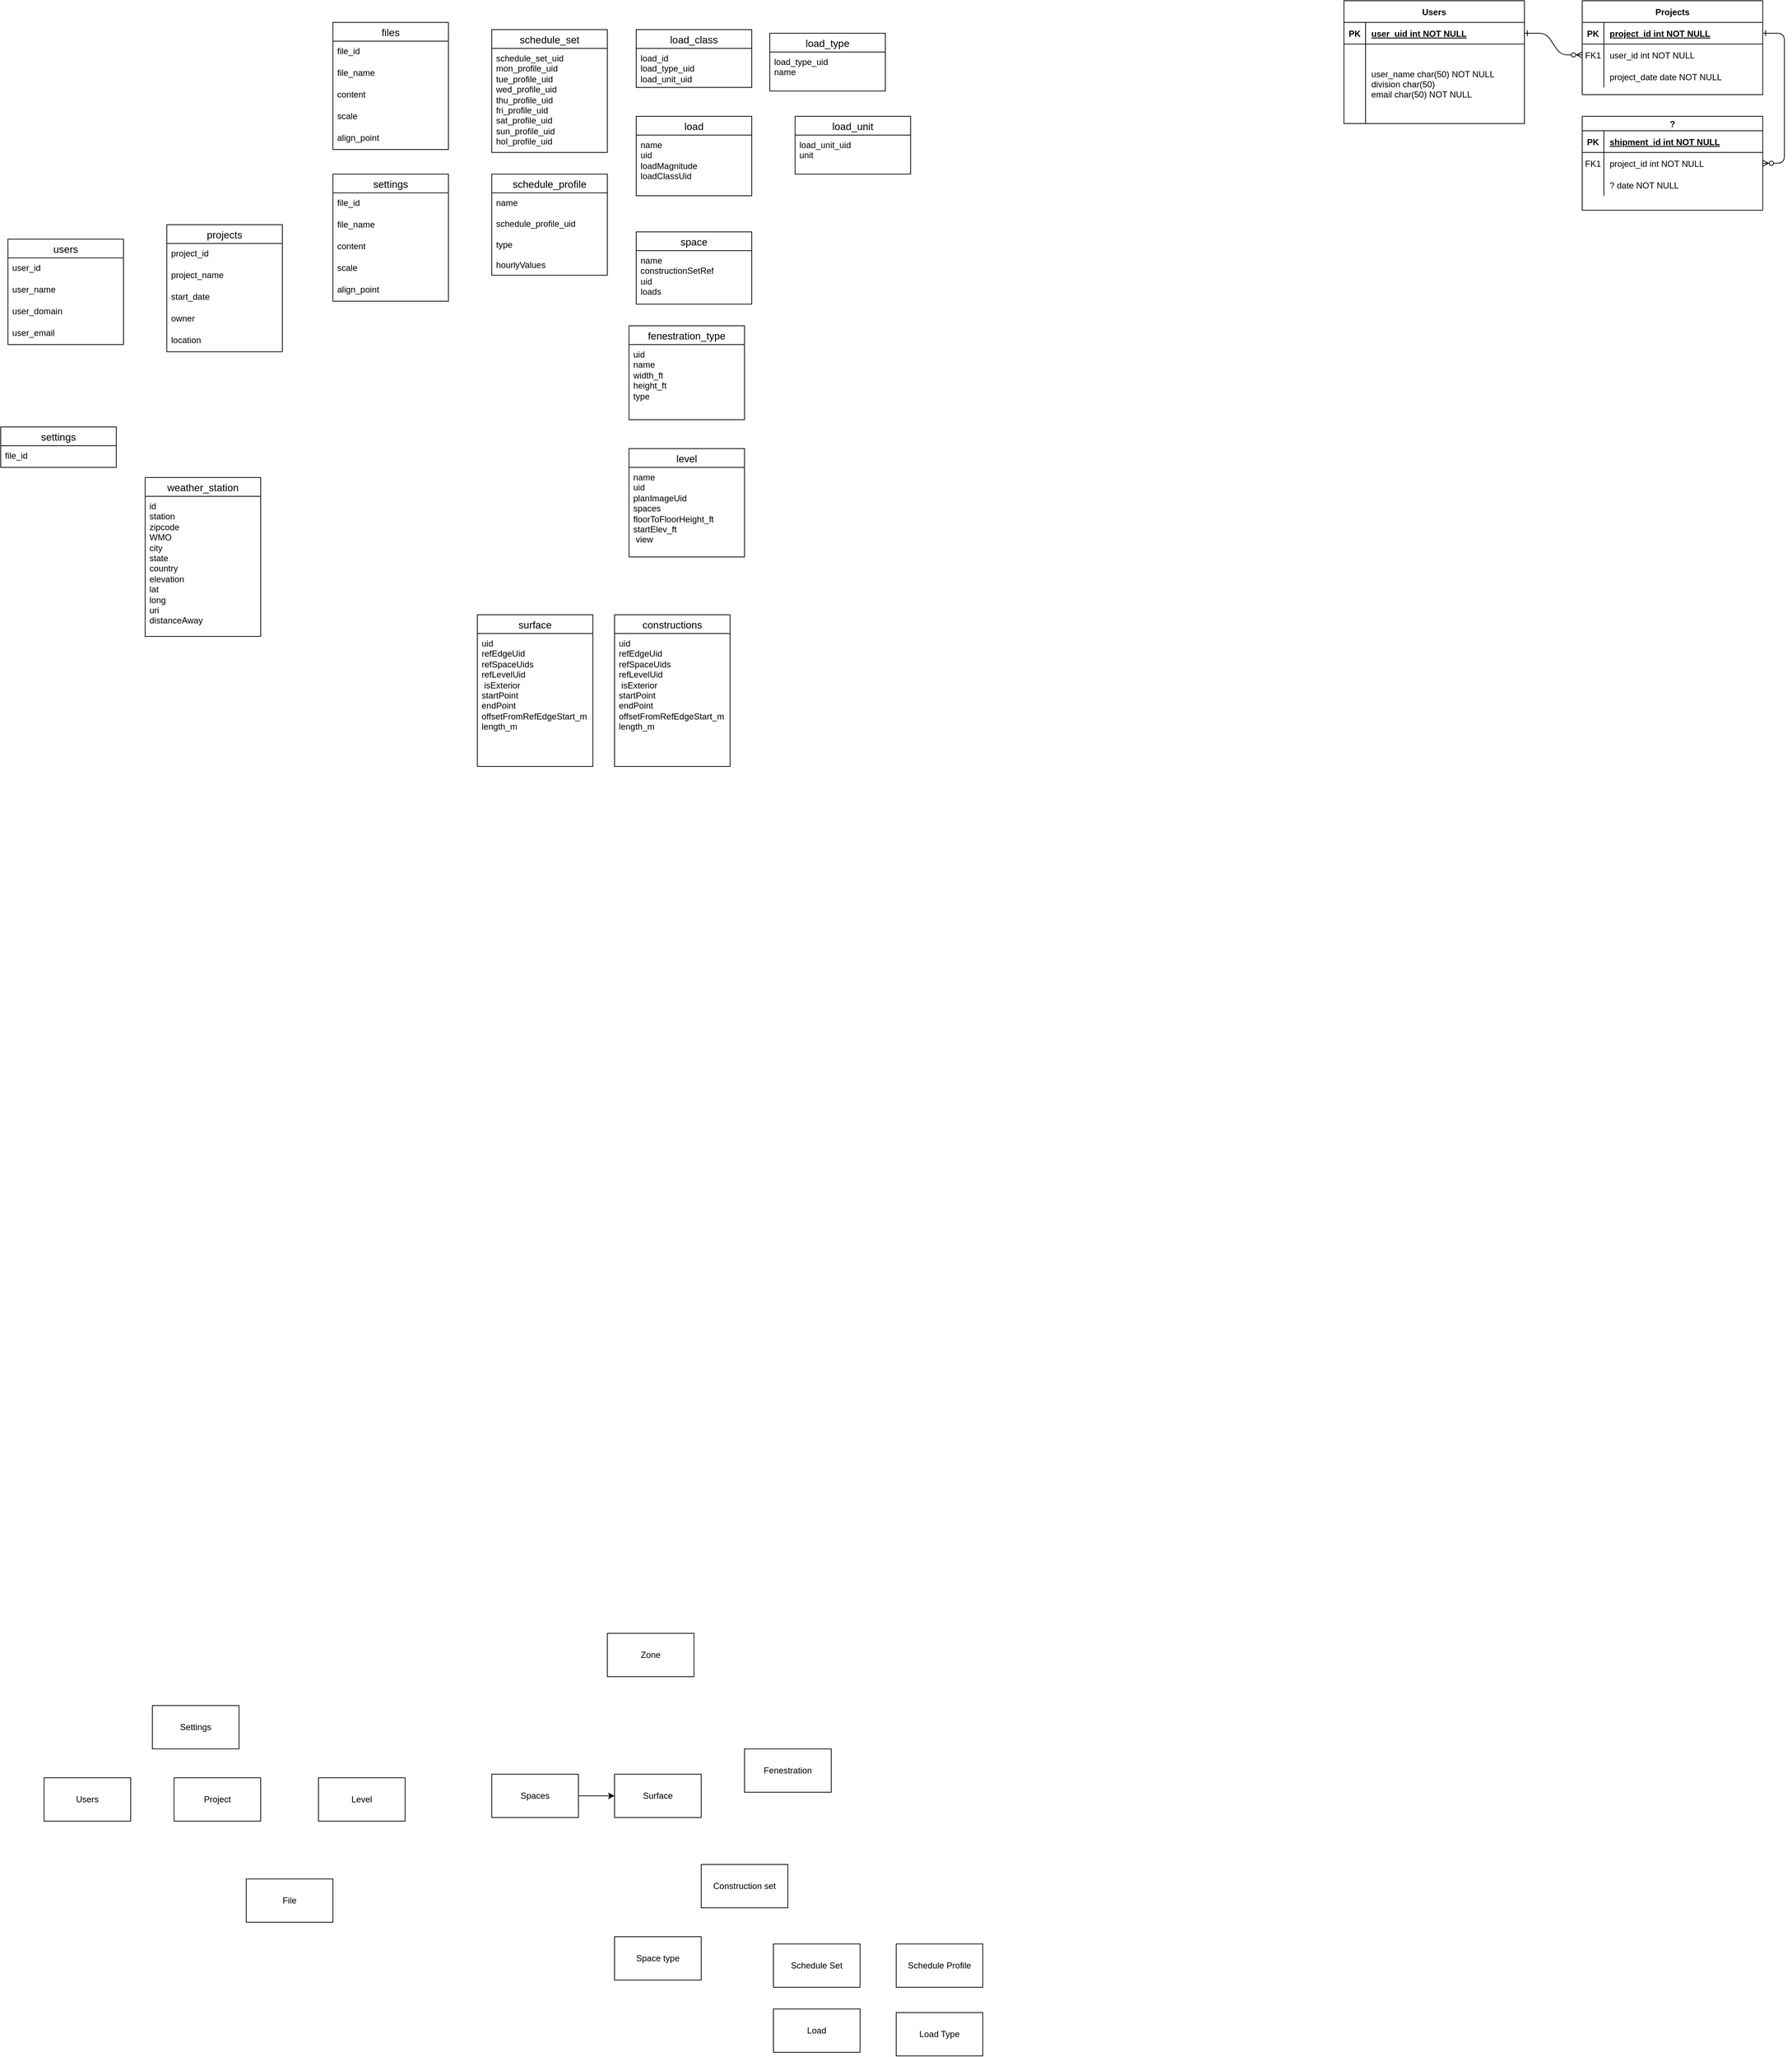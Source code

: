 <mxfile version="21.6.2" type="github">
  <diagram id="R2lEEEUBdFMjLlhIrx00" name="Page-1">
    <mxGraphModel dx="2302" dy="804" grid="1" gridSize="10" guides="1" tooltips="1" connect="1" arrows="1" fold="1" page="1" pageScale="1" pageWidth="850" pageHeight="1100" math="0" shadow="0" extFonts="Permanent Marker^https://fonts.googleapis.com/css?family=Permanent+Marker">
      <root>
        <mxCell id="0" />
        <mxCell id="1" parent="0" />
        <mxCell id="C-vyLk0tnHw3VtMMgP7b-1" value="" style="edgeStyle=entityRelationEdgeStyle;endArrow=ERzeroToMany;startArrow=ERone;endFill=1;startFill=0;" parent="1" source="C-vyLk0tnHw3VtMMgP7b-24" target="C-vyLk0tnHw3VtMMgP7b-6" edge="1">
          <mxGeometry width="100" height="100" relative="1" as="geometry">
            <mxPoint x="1280" y="720" as="sourcePoint" />
            <mxPoint x="1380" y="620" as="targetPoint" />
          </mxGeometry>
        </mxCell>
        <mxCell id="C-vyLk0tnHw3VtMMgP7b-12" value="" style="edgeStyle=entityRelationEdgeStyle;endArrow=ERzeroToMany;startArrow=ERone;endFill=1;startFill=0;" parent="1" source="C-vyLk0tnHw3VtMMgP7b-3" target="C-vyLk0tnHw3VtMMgP7b-17" edge="1">
          <mxGeometry width="100" height="100" relative="1" as="geometry">
            <mxPoint x="1340" y="180" as="sourcePoint" />
            <mxPoint x="1400" y="205" as="targetPoint" />
          </mxGeometry>
        </mxCell>
        <mxCell id="C-vyLk0tnHw3VtMMgP7b-2" value="Projects" style="shape=table;startSize=30;container=1;collapsible=1;childLayout=tableLayout;fixedRows=1;rowLines=0;fontStyle=1;align=center;resizeLast=1;" parent="1" vertex="1">
          <mxGeometry x="1390" y="120" width="250" height="130" as="geometry" />
        </mxCell>
        <mxCell id="C-vyLk0tnHw3VtMMgP7b-3" value="" style="shape=partialRectangle;collapsible=0;dropTarget=0;pointerEvents=0;fillColor=none;points=[[0,0.5],[1,0.5]];portConstraint=eastwest;top=0;left=0;right=0;bottom=1;" parent="C-vyLk0tnHw3VtMMgP7b-2" vertex="1">
          <mxGeometry y="30" width="250" height="30" as="geometry" />
        </mxCell>
        <mxCell id="C-vyLk0tnHw3VtMMgP7b-4" value="PK" style="shape=partialRectangle;overflow=hidden;connectable=0;fillColor=none;top=0;left=0;bottom=0;right=0;fontStyle=1;" parent="C-vyLk0tnHw3VtMMgP7b-3" vertex="1">
          <mxGeometry width="30" height="30" as="geometry">
            <mxRectangle width="30" height="30" as="alternateBounds" />
          </mxGeometry>
        </mxCell>
        <mxCell id="C-vyLk0tnHw3VtMMgP7b-5" value="project_id int NOT NULL " style="shape=partialRectangle;overflow=hidden;connectable=0;fillColor=none;top=0;left=0;bottom=0;right=0;align=left;spacingLeft=6;fontStyle=5;" parent="C-vyLk0tnHw3VtMMgP7b-3" vertex="1">
          <mxGeometry x="30" width="220" height="30" as="geometry">
            <mxRectangle width="220" height="30" as="alternateBounds" />
          </mxGeometry>
        </mxCell>
        <mxCell id="C-vyLk0tnHw3VtMMgP7b-6" value="" style="shape=partialRectangle;collapsible=0;dropTarget=0;pointerEvents=0;fillColor=none;points=[[0,0.5],[1,0.5]];portConstraint=eastwest;top=0;left=0;right=0;bottom=0;" parent="C-vyLk0tnHw3VtMMgP7b-2" vertex="1">
          <mxGeometry y="60" width="250" height="30" as="geometry" />
        </mxCell>
        <mxCell id="C-vyLk0tnHw3VtMMgP7b-7" value="FK1" style="shape=partialRectangle;overflow=hidden;connectable=0;fillColor=none;top=0;left=0;bottom=0;right=0;" parent="C-vyLk0tnHw3VtMMgP7b-6" vertex="1">
          <mxGeometry width="30" height="30" as="geometry">
            <mxRectangle width="30" height="30" as="alternateBounds" />
          </mxGeometry>
        </mxCell>
        <mxCell id="C-vyLk0tnHw3VtMMgP7b-8" value="user_id int NOT NULL" style="shape=partialRectangle;overflow=hidden;connectable=0;fillColor=none;top=0;left=0;bottom=0;right=0;align=left;spacingLeft=6;" parent="C-vyLk0tnHw3VtMMgP7b-6" vertex="1">
          <mxGeometry x="30" width="220" height="30" as="geometry">
            <mxRectangle width="220" height="30" as="alternateBounds" />
          </mxGeometry>
        </mxCell>
        <mxCell id="C-vyLk0tnHw3VtMMgP7b-9" value="" style="shape=partialRectangle;collapsible=0;dropTarget=0;pointerEvents=0;fillColor=none;points=[[0,0.5],[1,0.5]];portConstraint=eastwest;top=0;left=0;right=0;bottom=0;" parent="C-vyLk0tnHw3VtMMgP7b-2" vertex="1">
          <mxGeometry y="90" width="250" height="30" as="geometry" />
        </mxCell>
        <mxCell id="C-vyLk0tnHw3VtMMgP7b-10" value="" style="shape=partialRectangle;overflow=hidden;connectable=0;fillColor=none;top=0;left=0;bottom=0;right=0;" parent="C-vyLk0tnHw3VtMMgP7b-9" vertex="1">
          <mxGeometry width="30" height="30" as="geometry">
            <mxRectangle width="30" height="30" as="alternateBounds" />
          </mxGeometry>
        </mxCell>
        <mxCell id="C-vyLk0tnHw3VtMMgP7b-11" value="project_date date NOT NULL" style="shape=partialRectangle;overflow=hidden;connectable=0;fillColor=none;top=0;left=0;bottom=0;right=0;align=left;spacingLeft=6;" parent="C-vyLk0tnHw3VtMMgP7b-9" vertex="1">
          <mxGeometry x="30" width="220" height="30" as="geometry">
            <mxRectangle width="220" height="30" as="alternateBounds" />
          </mxGeometry>
        </mxCell>
        <mxCell id="C-vyLk0tnHw3VtMMgP7b-13" value="?" style="shape=table;startSize=20;container=1;collapsible=1;childLayout=tableLayout;fixedRows=1;rowLines=0;fontStyle=1;align=center;resizeLast=1;" parent="1" vertex="1">
          <mxGeometry x="1390" y="280" width="250" height="130" as="geometry" />
        </mxCell>
        <mxCell id="C-vyLk0tnHw3VtMMgP7b-14" value="" style="shape=partialRectangle;collapsible=0;dropTarget=0;pointerEvents=0;fillColor=none;points=[[0,0.5],[1,0.5]];portConstraint=eastwest;top=0;left=0;right=0;bottom=1;" parent="C-vyLk0tnHw3VtMMgP7b-13" vertex="1">
          <mxGeometry y="20" width="250" height="30" as="geometry" />
        </mxCell>
        <mxCell id="C-vyLk0tnHw3VtMMgP7b-15" value="PK" style="shape=partialRectangle;overflow=hidden;connectable=0;fillColor=none;top=0;left=0;bottom=0;right=0;fontStyle=1;" parent="C-vyLk0tnHw3VtMMgP7b-14" vertex="1">
          <mxGeometry width="30" height="30" as="geometry">
            <mxRectangle width="30" height="30" as="alternateBounds" />
          </mxGeometry>
        </mxCell>
        <mxCell id="C-vyLk0tnHw3VtMMgP7b-16" value="shipment_id int NOT NULL " style="shape=partialRectangle;overflow=hidden;connectable=0;fillColor=none;top=0;left=0;bottom=0;right=0;align=left;spacingLeft=6;fontStyle=5;" parent="C-vyLk0tnHw3VtMMgP7b-14" vertex="1">
          <mxGeometry x="30" width="220" height="30" as="geometry">
            <mxRectangle width="220" height="30" as="alternateBounds" />
          </mxGeometry>
        </mxCell>
        <mxCell id="C-vyLk0tnHw3VtMMgP7b-17" value="" style="shape=partialRectangle;collapsible=0;dropTarget=0;pointerEvents=0;fillColor=none;points=[[0,0.5],[1,0.5]];portConstraint=eastwest;top=0;left=0;right=0;bottom=0;" parent="C-vyLk0tnHw3VtMMgP7b-13" vertex="1">
          <mxGeometry y="50" width="250" height="30" as="geometry" />
        </mxCell>
        <mxCell id="C-vyLk0tnHw3VtMMgP7b-18" value="FK1" style="shape=partialRectangle;overflow=hidden;connectable=0;fillColor=none;top=0;left=0;bottom=0;right=0;" parent="C-vyLk0tnHw3VtMMgP7b-17" vertex="1">
          <mxGeometry width="30" height="30" as="geometry">
            <mxRectangle width="30" height="30" as="alternateBounds" />
          </mxGeometry>
        </mxCell>
        <mxCell id="C-vyLk0tnHw3VtMMgP7b-19" value="project_id int NOT NULL" style="shape=partialRectangle;overflow=hidden;connectable=0;fillColor=none;top=0;left=0;bottom=0;right=0;align=left;spacingLeft=6;" parent="C-vyLk0tnHw3VtMMgP7b-17" vertex="1">
          <mxGeometry x="30" width="220" height="30" as="geometry">
            <mxRectangle width="220" height="30" as="alternateBounds" />
          </mxGeometry>
        </mxCell>
        <mxCell id="C-vyLk0tnHw3VtMMgP7b-20" value="" style="shape=partialRectangle;collapsible=0;dropTarget=0;pointerEvents=0;fillColor=none;points=[[0,0.5],[1,0.5]];portConstraint=eastwest;top=0;left=0;right=0;bottom=0;" parent="C-vyLk0tnHw3VtMMgP7b-13" vertex="1">
          <mxGeometry y="80" width="250" height="30" as="geometry" />
        </mxCell>
        <mxCell id="C-vyLk0tnHw3VtMMgP7b-21" value="" style="shape=partialRectangle;overflow=hidden;connectable=0;fillColor=none;top=0;left=0;bottom=0;right=0;" parent="C-vyLk0tnHw3VtMMgP7b-20" vertex="1">
          <mxGeometry width="30" height="30" as="geometry">
            <mxRectangle width="30" height="30" as="alternateBounds" />
          </mxGeometry>
        </mxCell>
        <mxCell id="C-vyLk0tnHw3VtMMgP7b-22" value="? date NOT NULL" style="shape=partialRectangle;overflow=hidden;connectable=0;fillColor=none;top=0;left=0;bottom=0;right=0;align=left;spacingLeft=6;" parent="C-vyLk0tnHw3VtMMgP7b-20" vertex="1">
          <mxGeometry x="30" width="220" height="30" as="geometry">
            <mxRectangle width="220" height="30" as="alternateBounds" />
          </mxGeometry>
        </mxCell>
        <mxCell id="C-vyLk0tnHw3VtMMgP7b-23" value="Users" style="shape=table;startSize=30;container=1;collapsible=1;childLayout=tableLayout;fixedRows=1;rowLines=0;fontStyle=1;align=center;resizeLast=1;" parent="1" vertex="1">
          <mxGeometry x="1060" y="120" width="250" height="170" as="geometry" />
        </mxCell>
        <mxCell id="C-vyLk0tnHw3VtMMgP7b-24" value="" style="shape=partialRectangle;collapsible=0;dropTarget=0;pointerEvents=0;fillColor=none;points=[[0,0.5],[1,0.5]];portConstraint=eastwest;top=0;left=0;right=0;bottom=1;" parent="C-vyLk0tnHw3VtMMgP7b-23" vertex="1">
          <mxGeometry y="30" width="250" height="30" as="geometry" />
        </mxCell>
        <mxCell id="C-vyLk0tnHw3VtMMgP7b-25" value="PK" style="shape=partialRectangle;overflow=hidden;connectable=0;fillColor=none;top=0;left=0;bottom=0;right=0;fontStyle=1;" parent="C-vyLk0tnHw3VtMMgP7b-24" vertex="1">
          <mxGeometry width="30" height="30" as="geometry">
            <mxRectangle width="30" height="30" as="alternateBounds" />
          </mxGeometry>
        </mxCell>
        <mxCell id="C-vyLk0tnHw3VtMMgP7b-26" value="user_uid int NOT NULL " style="shape=partialRectangle;overflow=hidden;connectable=0;fillColor=none;top=0;left=0;bottom=0;right=0;align=left;spacingLeft=6;fontStyle=5;" parent="C-vyLk0tnHw3VtMMgP7b-24" vertex="1">
          <mxGeometry x="30" width="220" height="30" as="geometry">
            <mxRectangle width="220" height="30" as="alternateBounds" />
          </mxGeometry>
        </mxCell>
        <mxCell id="C-vyLk0tnHw3VtMMgP7b-27" value="" style="shape=partialRectangle;collapsible=0;dropTarget=0;pointerEvents=0;fillColor=none;points=[[0,0.5],[1,0.5]];portConstraint=eastwest;top=0;left=0;right=0;bottom=0;" parent="C-vyLk0tnHw3VtMMgP7b-23" vertex="1">
          <mxGeometry y="60" width="250" height="110" as="geometry" />
        </mxCell>
        <mxCell id="C-vyLk0tnHw3VtMMgP7b-28" value="" style="shape=partialRectangle;overflow=hidden;connectable=0;fillColor=none;top=0;left=0;bottom=0;right=0;" parent="C-vyLk0tnHw3VtMMgP7b-27" vertex="1">
          <mxGeometry width="30" height="110" as="geometry">
            <mxRectangle width="30" height="110" as="alternateBounds" />
          </mxGeometry>
        </mxCell>
        <mxCell id="C-vyLk0tnHw3VtMMgP7b-29" value="user_name char(50) NOT NULL&#xa;division char(50)&#xa;email char(50) NOT NULL" style="shape=partialRectangle;overflow=hidden;connectable=0;fillColor=none;top=0;left=0;bottom=0;right=0;align=left;spacingLeft=6;" parent="C-vyLk0tnHw3VtMMgP7b-27" vertex="1">
          <mxGeometry x="30" width="220" height="110" as="geometry">
            <mxRectangle width="220" height="110" as="alternateBounds" />
          </mxGeometry>
        </mxCell>
        <mxCell id="-F1Ka28uUz91m6z4E-cP-1" value="users" style="swimlane;fontStyle=0;childLayout=stackLayout;horizontal=1;startSize=26;horizontalStack=0;resizeParent=1;resizeParentMax=0;resizeLast=0;collapsible=1;marginBottom=0;align=center;fontSize=14;" parent="1" vertex="1">
          <mxGeometry x="-790" y="450" width="160" height="146" as="geometry" />
        </mxCell>
        <mxCell id="-F1Ka28uUz91m6z4E-cP-2" value="user_id" style="text;strokeColor=none;fillColor=none;spacingLeft=4;spacingRight=4;overflow=hidden;rotatable=0;points=[[0,0.5],[1,0.5]];portConstraint=eastwest;fontSize=12;whiteSpace=wrap;html=1;" parent="-F1Ka28uUz91m6z4E-cP-1" vertex="1">
          <mxGeometry y="26" width="160" height="30" as="geometry" />
        </mxCell>
        <mxCell id="-F1Ka28uUz91m6z4E-cP-3" value="user_name" style="text;strokeColor=none;fillColor=none;spacingLeft=4;spacingRight=4;overflow=hidden;rotatable=0;points=[[0,0.5],[1,0.5]];portConstraint=eastwest;fontSize=12;whiteSpace=wrap;html=1;" parent="-F1Ka28uUz91m6z4E-cP-1" vertex="1">
          <mxGeometry y="56" width="160" height="30" as="geometry" />
        </mxCell>
        <mxCell id="-F1Ka28uUz91m6z4E-cP-4" value="user_domain" style="text;strokeColor=none;fillColor=none;spacingLeft=4;spacingRight=4;overflow=hidden;rotatable=0;points=[[0,0.5],[1,0.5]];portConstraint=eastwest;fontSize=12;whiteSpace=wrap;html=1;" parent="-F1Ka28uUz91m6z4E-cP-1" vertex="1">
          <mxGeometry y="86" width="160" height="30" as="geometry" />
        </mxCell>
        <mxCell id="-F1Ka28uUz91m6z4E-cP-5" value="user_email&lt;br&gt;" style="text;strokeColor=none;fillColor=none;spacingLeft=4;spacingRight=4;overflow=hidden;rotatable=0;points=[[0,0.5],[1,0.5]];portConstraint=eastwest;fontSize=12;whiteSpace=wrap;html=1;" parent="-F1Ka28uUz91m6z4E-cP-1" vertex="1">
          <mxGeometry y="116" width="160" height="30" as="geometry" />
        </mxCell>
        <mxCell id="-F1Ka28uUz91m6z4E-cP-6" value="projects" style="swimlane;fontStyle=0;childLayout=stackLayout;horizontal=1;startSize=26;horizontalStack=0;resizeParent=1;resizeParentMax=0;resizeLast=0;collapsible=1;marginBottom=0;align=center;fontSize=14;" parent="1" vertex="1">
          <mxGeometry x="-570" y="430" width="160" height="176" as="geometry" />
        </mxCell>
        <mxCell id="-F1Ka28uUz91m6z4E-cP-7" value="project_id" style="text;strokeColor=none;fillColor=none;spacingLeft=4;spacingRight=4;overflow=hidden;rotatable=0;points=[[0,0.5],[1,0.5]];portConstraint=eastwest;fontSize=12;whiteSpace=wrap;html=1;" parent="-F1Ka28uUz91m6z4E-cP-6" vertex="1">
          <mxGeometry y="26" width="160" height="30" as="geometry" />
        </mxCell>
        <mxCell id="-F1Ka28uUz91m6z4E-cP-8" value="project_name" style="text;strokeColor=none;fillColor=none;spacingLeft=4;spacingRight=4;overflow=hidden;rotatable=0;points=[[0,0.5],[1,0.5]];portConstraint=eastwest;fontSize=12;whiteSpace=wrap;html=1;" parent="-F1Ka28uUz91m6z4E-cP-6" vertex="1">
          <mxGeometry y="56" width="160" height="30" as="geometry" />
        </mxCell>
        <mxCell id="-F1Ka28uUz91m6z4E-cP-9" value="start_date" style="text;strokeColor=none;fillColor=none;spacingLeft=4;spacingRight=4;overflow=hidden;rotatable=0;points=[[0,0.5],[1,0.5]];portConstraint=eastwest;fontSize=12;whiteSpace=wrap;html=1;" parent="-F1Ka28uUz91m6z4E-cP-6" vertex="1">
          <mxGeometry y="86" width="160" height="30" as="geometry" />
        </mxCell>
        <mxCell id="-F1Ka28uUz91m6z4E-cP-11" value="owner" style="text;strokeColor=none;fillColor=none;spacingLeft=4;spacingRight=4;overflow=hidden;rotatable=0;points=[[0,0.5],[1,0.5]];portConstraint=eastwest;fontSize=12;whiteSpace=wrap;html=1;" parent="-F1Ka28uUz91m6z4E-cP-6" vertex="1">
          <mxGeometry y="116" width="160" height="30" as="geometry" />
        </mxCell>
        <mxCell id="-F1Ka28uUz91m6z4E-cP-12" value="location" style="text;strokeColor=none;fillColor=none;spacingLeft=4;spacingRight=4;overflow=hidden;rotatable=0;points=[[0,0.5],[1,0.5]];portConstraint=eastwest;fontSize=12;whiteSpace=wrap;html=1;" parent="-F1Ka28uUz91m6z4E-cP-6" vertex="1">
          <mxGeometry y="146" width="160" height="30" as="geometry" />
        </mxCell>
        <mxCell id="-F1Ka28uUz91m6z4E-cP-13" value="files" style="swimlane;fontStyle=0;childLayout=stackLayout;horizontal=1;startSize=26;horizontalStack=0;resizeParent=1;resizeParentMax=0;resizeLast=0;collapsible=1;marginBottom=0;align=center;fontSize=14;" parent="1" vertex="1">
          <mxGeometry x="-340" y="150" width="160" height="176" as="geometry" />
        </mxCell>
        <mxCell id="-F1Ka28uUz91m6z4E-cP-14" value="file_id" style="text;strokeColor=none;fillColor=none;spacingLeft=4;spacingRight=4;overflow=hidden;rotatable=0;points=[[0,0.5],[1,0.5]];portConstraint=eastwest;fontSize=12;whiteSpace=wrap;html=1;" parent="-F1Ka28uUz91m6z4E-cP-13" vertex="1">
          <mxGeometry y="26" width="160" height="30" as="geometry" />
        </mxCell>
        <mxCell id="-F1Ka28uUz91m6z4E-cP-15" value="file_name" style="text;strokeColor=none;fillColor=none;spacingLeft=4;spacingRight=4;overflow=hidden;rotatable=0;points=[[0,0.5],[1,0.5]];portConstraint=eastwest;fontSize=12;whiteSpace=wrap;html=1;" parent="-F1Ka28uUz91m6z4E-cP-13" vertex="1">
          <mxGeometry y="56" width="160" height="30" as="geometry" />
        </mxCell>
        <mxCell id="-F1Ka28uUz91m6z4E-cP-16" value="content" style="text;strokeColor=none;fillColor=none;spacingLeft=4;spacingRight=4;overflow=hidden;rotatable=0;points=[[0,0.5],[1,0.5]];portConstraint=eastwest;fontSize=12;whiteSpace=wrap;html=1;" parent="-F1Ka28uUz91m6z4E-cP-13" vertex="1">
          <mxGeometry y="86" width="160" height="30" as="geometry" />
        </mxCell>
        <mxCell id="-F1Ka28uUz91m6z4E-cP-17" value="scale" style="text;strokeColor=none;fillColor=none;spacingLeft=4;spacingRight=4;overflow=hidden;rotatable=0;points=[[0,0.5],[1,0.5]];portConstraint=eastwest;fontSize=12;whiteSpace=wrap;html=1;" parent="-F1Ka28uUz91m6z4E-cP-13" vertex="1">
          <mxGeometry y="116" width="160" height="30" as="geometry" />
        </mxCell>
        <mxCell id="-F1Ka28uUz91m6z4E-cP-18" value="align_point" style="text;strokeColor=none;fillColor=none;spacingLeft=4;spacingRight=4;overflow=hidden;rotatable=0;points=[[0,0.5],[1,0.5]];portConstraint=eastwest;fontSize=12;whiteSpace=wrap;html=1;" parent="-F1Ka28uUz91m6z4E-cP-13" vertex="1">
          <mxGeometry y="146" width="160" height="30" as="geometry" />
        </mxCell>
        <mxCell id="-F1Ka28uUz91m6z4E-cP-19" value="settings" style="swimlane;fontStyle=0;childLayout=stackLayout;horizontal=1;startSize=26;horizontalStack=0;resizeParent=1;resizeParentMax=0;resizeLast=0;collapsible=1;marginBottom=0;align=center;fontSize=14;" parent="1" vertex="1">
          <mxGeometry x="-340" y="360" width="160" height="176" as="geometry" />
        </mxCell>
        <mxCell id="-F1Ka28uUz91m6z4E-cP-20" value="file_id" style="text;strokeColor=none;fillColor=none;spacingLeft=4;spacingRight=4;overflow=hidden;rotatable=0;points=[[0,0.5],[1,0.5]];portConstraint=eastwest;fontSize=12;whiteSpace=wrap;html=1;" parent="-F1Ka28uUz91m6z4E-cP-19" vertex="1">
          <mxGeometry y="26" width="160" height="30" as="geometry" />
        </mxCell>
        <mxCell id="-F1Ka28uUz91m6z4E-cP-21" value="file_name" style="text;strokeColor=none;fillColor=none;spacingLeft=4;spacingRight=4;overflow=hidden;rotatable=0;points=[[0,0.5],[1,0.5]];portConstraint=eastwest;fontSize=12;whiteSpace=wrap;html=1;" parent="-F1Ka28uUz91m6z4E-cP-19" vertex="1">
          <mxGeometry y="56" width="160" height="30" as="geometry" />
        </mxCell>
        <mxCell id="-F1Ka28uUz91m6z4E-cP-22" value="content" style="text;strokeColor=none;fillColor=none;spacingLeft=4;spacingRight=4;overflow=hidden;rotatable=0;points=[[0,0.5],[1,0.5]];portConstraint=eastwest;fontSize=12;whiteSpace=wrap;html=1;" parent="-F1Ka28uUz91m6z4E-cP-19" vertex="1">
          <mxGeometry y="86" width="160" height="30" as="geometry" />
        </mxCell>
        <mxCell id="-F1Ka28uUz91m6z4E-cP-23" value="scale" style="text;strokeColor=none;fillColor=none;spacingLeft=4;spacingRight=4;overflow=hidden;rotatable=0;points=[[0,0.5],[1,0.5]];portConstraint=eastwest;fontSize=12;whiteSpace=wrap;html=1;" parent="-F1Ka28uUz91m6z4E-cP-19" vertex="1">
          <mxGeometry y="116" width="160" height="30" as="geometry" />
        </mxCell>
        <mxCell id="-F1Ka28uUz91m6z4E-cP-24" value="align_point" style="text;strokeColor=none;fillColor=none;spacingLeft=4;spacingRight=4;overflow=hidden;rotatable=0;points=[[0,0.5],[1,0.5]];portConstraint=eastwest;fontSize=12;whiteSpace=wrap;html=1;" parent="-F1Ka28uUz91m6z4E-cP-19" vertex="1">
          <mxGeometry y="146" width="160" height="30" as="geometry" />
        </mxCell>
        <mxCell id="3tNtKZtcyxGO_XnY_yWC-1" value="schedule_profile" style="swimlane;fontStyle=0;childLayout=stackLayout;horizontal=1;startSize=26;horizontalStack=0;resizeParent=1;resizeParentMax=0;resizeLast=0;collapsible=1;marginBottom=0;align=center;fontSize=14;" vertex="1" parent="1">
          <mxGeometry x="-120" y="360" width="160" height="140" as="geometry" />
        </mxCell>
        <mxCell id="3tNtKZtcyxGO_XnY_yWC-3" value="&lt;div&gt;name&lt;/div&gt;&lt;div&gt;&lt;br&gt;&lt;/div&gt;&lt;div&gt;schedule_profile_uid&lt;/div&gt;&lt;div&gt;&lt;br&gt;&lt;/div&gt;&lt;div&gt;type&lt;/div&gt;&lt;div&gt;&lt;br&gt;&lt;/div&gt;&lt;div&gt;hourlyValues&lt;/div&gt;" style="text;strokeColor=none;fillColor=none;spacingLeft=4;spacingRight=4;overflow=hidden;rotatable=0;points=[[0,0.5],[1,0.5]];portConstraint=eastwest;fontSize=12;whiteSpace=wrap;html=1;" vertex="1" parent="3tNtKZtcyxGO_XnY_yWC-1">
          <mxGeometry y="26" width="160" height="114" as="geometry" />
        </mxCell>
        <mxCell id="3tNtKZtcyxGO_XnY_yWC-7" value="schedule_set" style="swimlane;fontStyle=0;childLayout=stackLayout;horizontal=1;startSize=26;horizontalStack=0;resizeParent=1;resizeParentMax=0;resizeLast=0;collapsible=1;marginBottom=0;align=center;fontSize=14;" vertex="1" parent="1">
          <mxGeometry x="-120" y="160" width="160" height="170" as="geometry" />
        </mxCell>
        <mxCell id="3tNtKZtcyxGO_XnY_yWC-8" value="&lt;div&gt;schedule_set_uid&lt;/div&gt;&lt;div&gt;mon_profile_uid&lt;/div&gt;&lt;div&gt;tue_profile_uid&lt;br&gt;&lt;/div&gt;wed_profile_uid&lt;br&gt;thu_profile_uid&lt;br&gt;fri_profile_uid&lt;br&gt;sat_profile_uid&lt;br&gt;sun_profile_uid&lt;br&gt;hol_profile_uid" style="text;strokeColor=none;fillColor=none;spacingLeft=4;spacingRight=4;overflow=hidden;rotatable=0;points=[[0,0.5],[1,0.5]];portConstraint=eastwest;fontSize=12;whiteSpace=wrap;html=1;" vertex="1" parent="3tNtKZtcyxGO_XnY_yWC-7">
          <mxGeometry y="26" width="160" height="144" as="geometry" />
        </mxCell>
        <mxCell id="3tNtKZtcyxGO_XnY_yWC-9" value="weather_station" style="swimlane;fontStyle=0;childLayout=stackLayout;horizontal=1;startSize=26;horizontalStack=0;resizeParent=1;resizeParentMax=0;resizeLast=0;collapsible=1;marginBottom=0;align=center;fontSize=14;" vertex="1" parent="1">
          <mxGeometry x="-600" y="780" width="160" height="220" as="geometry" />
        </mxCell>
        <mxCell id="3tNtKZtcyxGO_XnY_yWC-10" value="id&lt;br&gt;&lt;div&gt;station&lt;/div&gt;&lt;div&gt;zipcode&lt;/div&gt;&lt;div&gt;WMO&lt;/div&gt;&lt;div&gt;city&lt;/div&gt;&lt;div&gt;state&lt;/div&gt;&lt;div&gt;country&lt;/div&gt;&lt;div&gt;elevation&lt;/div&gt;&lt;div&gt;lat&lt;/div&gt;&lt;div&gt;long&lt;/div&gt;&lt;div&gt;uri&lt;/div&gt;&lt;div&gt;distanceAway&lt;/div&gt;" style="text;strokeColor=none;fillColor=none;spacingLeft=4;spacingRight=4;overflow=hidden;rotatable=0;points=[[0,0.5],[1,0.5]];portConstraint=eastwest;fontSize=12;whiteSpace=wrap;html=1;" vertex="1" parent="3tNtKZtcyxGO_XnY_yWC-9">
          <mxGeometry y="26" width="160" height="194" as="geometry" />
        </mxCell>
        <mxCell id="3tNtKZtcyxGO_XnY_yWC-15" value="settings" style="swimlane;fontStyle=0;childLayout=stackLayout;horizontal=1;startSize=26;horizontalStack=0;resizeParent=1;resizeParentMax=0;resizeLast=0;collapsible=1;marginBottom=0;align=center;fontSize=14;" vertex="1" parent="1">
          <mxGeometry x="-800" y="710" width="160" height="56" as="geometry" />
        </mxCell>
        <mxCell id="3tNtKZtcyxGO_XnY_yWC-16" value="file_id" style="text;strokeColor=none;fillColor=none;spacingLeft=4;spacingRight=4;overflow=hidden;rotatable=0;points=[[0,0.5],[1,0.5]];portConstraint=eastwest;fontSize=12;whiteSpace=wrap;html=1;" vertex="1" parent="3tNtKZtcyxGO_XnY_yWC-15">
          <mxGeometry y="26" width="160" height="30" as="geometry" />
        </mxCell>
        <mxCell id="3tNtKZtcyxGO_XnY_yWC-22" value="surface" style="swimlane;fontStyle=0;childLayout=stackLayout;horizontal=1;startSize=26;horizontalStack=0;resizeParent=1;resizeParentMax=0;resizeLast=0;collapsible=1;marginBottom=0;align=center;fontSize=14;" vertex="1" parent="1">
          <mxGeometry x="-140" y="970" width="160" height="210" as="geometry" />
        </mxCell>
        <mxCell id="3tNtKZtcyxGO_XnY_yWC-23" value="&lt;span style=&quot;background-color: initial;&quot;&gt;uid&lt;/span&gt;&lt;br&gt;&lt;div&gt;refEdgeUid&lt;span style=&quot;white-space: pre;&quot;&gt;&#x9;&lt;/span&gt;&lt;/div&gt;&lt;div&gt;refSpaceUids&lt;br&gt;&lt;/div&gt;&lt;div&gt;refLevelUid&lt;/div&gt;&lt;div&gt;&amp;nbsp;isExterior&lt;/div&gt;&lt;div&gt;startPoint&lt;/div&gt;&lt;div&gt;endPoint&lt;/div&gt;&lt;div&gt;offsetFromRefEdgeStart_m&lt;/div&gt;&lt;div&gt;length_m&lt;/div&gt;" style="text;strokeColor=none;fillColor=none;spacingLeft=4;spacingRight=4;overflow=hidden;rotatable=0;points=[[0,0.5],[1,0.5]];portConstraint=eastwest;fontSize=12;whiteSpace=wrap;html=1;" vertex="1" parent="3tNtKZtcyxGO_XnY_yWC-22">
          <mxGeometry y="26" width="160" height="184" as="geometry" />
        </mxCell>
        <mxCell id="3tNtKZtcyxGO_XnY_yWC-24" value="load_class" style="swimlane;fontStyle=0;childLayout=stackLayout;horizontal=1;startSize=26;horizontalStack=0;resizeParent=1;resizeParentMax=0;resizeLast=0;collapsible=1;marginBottom=0;align=center;fontSize=14;" vertex="1" parent="1">
          <mxGeometry x="80" y="160" width="160" height="80" as="geometry" />
        </mxCell>
        <mxCell id="3tNtKZtcyxGO_XnY_yWC-25" value="load_id&lt;br&gt;load_type_uid&lt;br&gt;load_unit_uid&lt;br&gt;&lt;div&gt;&lt;/div&gt;" style="text;strokeColor=none;fillColor=none;spacingLeft=4;spacingRight=4;overflow=hidden;rotatable=0;points=[[0,0.5],[1,0.5]];portConstraint=eastwest;fontSize=12;whiteSpace=wrap;html=1;" vertex="1" parent="3tNtKZtcyxGO_XnY_yWC-24">
          <mxGeometry y="26" width="160" height="54" as="geometry" />
        </mxCell>
        <mxCell id="3tNtKZtcyxGO_XnY_yWC-26" value="load_unit" style="swimlane;fontStyle=0;childLayout=stackLayout;horizontal=1;startSize=26;horizontalStack=0;resizeParent=1;resizeParentMax=0;resizeLast=0;collapsible=1;marginBottom=0;align=center;fontSize=14;" vertex="1" parent="1">
          <mxGeometry x="300" y="280" width="160" height="80" as="geometry" />
        </mxCell>
        <mxCell id="3tNtKZtcyxGO_XnY_yWC-27" value="load_unit_uid&lt;br&gt;unit&lt;br&gt;&lt;div&gt;&lt;/div&gt;" style="text;strokeColor=none;fillColor=none;spacingLeft=4;spacingRight=4;overflow=hidden;rotatable=0;points=[[0,0.5],[1,0.5]];portConstraint=eastwest;fontSize=12;whiteSpace=wrap;html=1;" vertex="1" parent="3tNtKZtcyxGO_XnY_yWC-26">
          <mxGeometry y="26" width="160" height="54" as="geometry" />
        </mxCell>
        <mxCell id="3tNtKZtcyxGO_XnY_yWC-28" value="load_type" style="swimlane;fontStyle=0;childLayout=stackLayout;horizontal=1;startSize=26;horizontalStack=0;resizeParent=1;resizeParentMax=0;resizeLast=0;collapsible=1;marginBottom=0;align=center;fontSize=14;" vertex="1" parent="1">
          <mxGeometry x="265" y="165" width="160" height="80" as="geometry" />
        </mxCell>
        <mxCell id="3tNtKZtcyxGO_XnY_yWC-29" value="load_type_uid&lt;br&gt;name&lt;br style=&quot;border-color: var(--border-color);&quot;&gt;&lt;div&gt;&lt;/div&gt;" style="text;strokeColor=none;fillColor=none;spacingLeft=4;spacingRight=4;overflow=hidden;rotatable=0;points=[[0,0.5],[1,0.5]];portConstraint=eastwest;fontSize=12;whiteSpace=wrap;html=1;" vertex="1" parent="3tNtKZtcyxGO_XnY_yWC-28">
          <mxGeometry y="26" width="160" height="54" as="geometry" />
        </mxCell>
        <mxCell id="3tNtKZtcyxGO_XnY_yWC-30" value="constructions" style="swimlane;fontStyle=0;childLayout=stackLayout;horizontal=1;startSize=26;horizontalStack=0;resizeParent=1;resizeParentMax=0;resizeLast=0;collapsible=1;marginBottom=0;align=center;fontSize=14;" vertex="1" parent="1">
          <mxGeometry x="50" y="970" width="160" height="210" as="geometry" />
        </mxCell>
        <mxCell id="3tNtKZtcyxGO_XnY_yWC-31" value="&lt;span style=&quot;background-color: initial;&quot;&gt;uid&lt;/span&gt;&lt;br&gt;&lt;div&gt;refEdgeUid&lt;span style=&quot;white-space: pre;&quot;&gt;&#x9;&lt;/span&gt;&lt;/div&gt;&lt;div&gt;refSpaceUids&lt;br&gt;&lt;/div&gt;&lt;div&gt;refLevelUid&lt;/div&gt;&lt;div&gt;&amp;nbsp;isExterior&lt;/div&gt;&lt;div&gt;startPoint&lt;/div&gt;&lt;div&gt;endPoint&lt;/div&gt;&lt;div&gt;offsetFromRefEdgeStart_m&lt;/div&gt;&lt;div&gt;length_m&lt;/div&gt;" style="text;strokeColor=none;fillColor=none;spacingLeft=4;spacingRight=4;overflow=hidden;rotatable=0;points=[[0,0.5],[1,0.5]];portConstraint=eastwest;fontSize=12;whiteSpace=wrap;html=1;" vertex="1" parent="3tNtKZtcyxGO_XnY_yWC-30">
          <mxGeometry y="26" width="160" height="184" as="geometry" />
        </mxCell>
        <mxCell id="3tNtKZtcyxGO_XnY_yWC-32" value="load" style="swimlane;fontStyle=0;childLayout=stackLayout;horizontal=1;startSize=26;horizontalStack=0;resizeParent=1;resizeParentMax=0;resizeLast=0;collapsible=1;marginBottom=0;align=center;fontSize=14;" vertex="1" parent="1">
          <mxGeometry x="80" y="280" width="160" height="110" as="geometry" />
        </mxCell>
        <mxCell id="3tNtKZtcyxGO_XnY_yWC-33" value="&lt;div&gt;name&lt;/div&gt;&lt;div&gt;uid&lt;/div&gt;&lt;div&gt;loadMagnitude&lt;/div&gt;&lt;div&gt;loadClassUid&lt;/div&gt;&lt;div&gt;&lt;/div&gt;" style="text;strokeColor=none;fillColor=none;spacingLeft=4;spacingRight=4;overflow=hidden;rotatable=0;points=[[0,0.5],[1,0.5]];portConstraint=eastwest;fontSize=12;whiteSpace=wrap;html=1;" vertex="1" parent="3tNtKZtcyxGO_XnY_yWC-32">
          <mxGeometry y="26" width="160" height="84" as="geometry" />
        </mxCell>
        <mxCell id="3tNtKZtcyxGO_XnY_yWC-34" value="space" style="swimlane;fontStyle=0;childLayout=stackLayout;horizontal=1;startSize=26;horizontalStack=0;resizeParent=1;resizeParentMax=0;resizeLast=0;collapsible=1;marginBottom=0;align=center;fontSize=14;" vertex="1" parent="1">
          <mxGeometry x="80" y="440" width="160" height="100" as="geometry" />
        </mxCell>
        <mxCell id="3tNtKZtcyxGO_XnY_yWC-35" value="&lt;div&gt;name&lt;/div&gt;&lt;div&gt;constructionSetRef&lt;/div&gt;&lt;div&gt;uid&lt;/div&gt;&lt;div&gt;loads&lt;/div&gt;" style="text;strokeColor=none;fillColor=none;spacingLeft=4;spacingRight=4;overflow=hidden;rotatable=0;points=[[0,0.5],[1,0.5]];portConstraint=eastwest;fontSize=12;whiteSpace=wrap;html=1;" vertex="1" parent="3tNtKZtcyxGO_XnY_yWC-34">
          <mxGeometry y="26" width="160" height="74" as="geometry" />
        </mxCell>
        <mxCell id="3tNtKZtcyxGO_XnY_yWC-36" value="fenestration_type" style="swimlane;fontStyle=0;childLayout=stackLayout;horizontal=1;startSize=26;horizontalStack=0;resizeParent=1;resizeParentMax=0;resizeLast=0;collapsible=1;marginBottom=0;align=center;fontSize=14;" vertex="1" parent="1">
          <mxGeometry x="70" y="570" width="160" height="130" as="geometry" />
        </mxCell>
        <mxCell id="3tNtKZtcyxGO_XnY_yWC-37" value="&lt;div&gt;uid&lt;/div&gt;&lt;div&gt;name&lt;/div&gt;&lt;div&gt;width_ft&lt;/div&gt;&lt;div&gt;height_ft&lt;/div&gt;&lt;div&gt;type&lt;/div&gt;" style="text;strokeColor=none;fillColor=none;spacingLeft=4;spacingRight=4;overflow=hidden;rotatable=0;points=[[0,0.5],[1,0.5]];portConstraint=eastwest;fontSize=12;whiteSpace=wrap;html=1;" vertex="1" parent="3tNtKZtcyxGO_XnY_yWC-36">
          <mxGeometry y="26" width="160" height="104" as="geometry" />
        </mxCell>
        <mxCell id="3tNtKZtcyxGO_XnY_yWC-38" value="level" style="swimlane;fontStyle=0;childLayout=stackLayout;horizontal=1;startSize=26;horizontalStack=0;resizeParent=1;resizeParentMax=0;resizeLast=0;collapsible=1;marginBottom=0;align=center;fontSize=14;" vertex="1" parent="1">
          <mxGeometry x="70" y="740" width="160" height="150" as="geometry" />
        </mxCell>
        <mxCell id="3tNtKZtcyxGO_XnY_yWC-39" value="&lt;div&gt;name&lt;/div&gt;&lt;div&gt;uid&lt;/div&gt;&lt;div&gt;planImageUid&lt;/div&gt;&lt;div&gt;spaces&lt;/div&gt;&lt;div&gt;floorToFloorHeight_ft&lt;/div&gt;&lt;div&gt;startElev_ft&lt;/div&gt;&lt;div&gt;&amp;nbsp;view&lt;/div&gt;" style="text;strokeColor=none;fillColor=none;spacingLeft=4;spacingRight=4;overflow=hidden;rotatable=0;points=[[0,0.5],[1,0.5]];portConstraint=eastwest;fontSize=12;whiteSpace=wrap;html=1;" vertex="1" parent="3tNtKZtcyxGO_XnY_yWC-38">
          <mxGeometry y="26" width="160" height="124" as="geometry" />
        </mxCell>
        <mxCell id="3tNtKZtcyxGO_XnY_yWC-40" value="Users" style="rounded=0;whiteSpace=wrap;html=1;" vertex="1" parent="1">
          <mxGeometry x="-740" y="2580" width="120" height="60" as="geometry" />
        </mxCell>
        <mxCell id="3tNtKZtcyxGO_XnY_yWC-41" value="Project" style="rounded=0;whiteSpace=wrap;html=1;" vertex="1" parent="1">
          <mxGeometry x="-560" y="2580" width="120" height="60" as="geometry" />
        </mxCell>
        <mxCell id="3tNtKZtcyxGO_XnY_yWC-42" value="File" style="rounded=0;whiteSpace=wrap;html=1;" vertex="1" parent="1">
          <mxGeometry x="-460" y="2720" width="120" height="60" as="geometry" />
        </mxCell>
        <mxCell id="3tNtKZtcyxGO_XnY_yWC-59" style="edgeStyle=orthogonalEdgeStyle;rounded=0;orthogonalLoop=1;jettySize=auto;html=1;exitX=1;exitY=0.5;exitDx=0;exitDy=0;" edge="1" parent="1" source="3tNtKZtcyxGO_XnY_yWC-43" target="3tNtKZtcyxGO_XnY_yWC-50">
          <mxGeometry relative="1" as="geometry" />
        </mxCell>
        <mxCell id="3tNtKZtcyxGO_XnY_yWC-43" value="Spaces" style="rounded=0;whiteSpace=wrap;html=1;" vertex="1" parent="1">
          <mxGeometry x="-120" y="2575" width="120" height="60" as="geometry" />
        </mxCell>
        <mxCell id="3tNtKZtcyxGO_XnY_yWC-45" value="Settings" style="rounded=0;whiteSpace=wrap;html=1;" vertex="1" parent="1">
          <mxGeometry x="-590" y="2480" width="120" height="60" as="geometry" />
        </mxCell>
        <mxCell id="3tNtKZtcyxGO_XnY_yWC-46" value="Zone" style="rounded=0;whiteSpace=wrap;html=1;" vertex="1" parent="1">
          <mxGeometry x="40" y="2380" width="120" height="60" as="geometry" />
        </mxCell>
        <mxCell id="3tNtKZtcyxGO_XnY_yWC-47" value="Space type" style="rounded=0;whiteSpace=wrap;html=1;" vertex="1" parent="1">
          <mxGeometry x="50" y="2800" width="120" height="60" as="geometry" />
        </mxCell>
        <mxCell id="3tNtKZtcyxGO_XnY_yWC-49" value="Level" style="rounded=0;whiteSpace=wrap;html=1;" vertex="1" parent="1">
          <mxGeometry x="-360" y="2580" width="120" height="60" as="geometry" />
        </mxCell>
        <mxCell id="3tNtKZtcyxGO_XnY_yWC-50" value="Surface" style="rounded=0;whiteSpace=wrap;html=1;" vertex="1" parent="1">
          <mxGeometry x="50" y="2575" width="120" height="60" as="geometry" />
        </mxCell>
        <mxCell id="3tNtKZtcyxGO_XnY_yWC-51" value="Load" style="rounded=0;whiteSpace=wrap;html=1;" vertex="1" parent="1">
          <mxGeometry x="270" y="2900" width="120" height="60" as="geometry" />
        </mxCell>
        <mxCell id="3tNtKZtcyxGO_XnY_yWC-52" value="Fenestration" style="rounded=0;whiteSpace=wrap;html=1;" vertex="1" parent="1">
          <mxGeometry x="230" y="2540" width="120" height="60" as="geometry" />
        </mxCell>
        <mxCell id="3tNtKZtcyxGO_XnY_yWC-53" value="Schedule Profile" style="rounded=0;whiteSpace=wrap;html=1;" vertex="1" parent="1">
          <mxGeometry x="440" y="2810" width="120" height="60" as="geometry" />
        </mxCell>
        <mxCell id="3tNtKZtcyxGO_XnY_yWC-54" value="Construction set" style="rounded=0;whiteSpace=wrap;html=1;" vertex="1" parent="1">
          <mxGeometry x="170" y="2700" width="120" height="60" as="geometry" />
        </mxCell>
        <mxCell id="3tNtKZtcyxGO_XnY_yWC-55" value="Schedule Set" style="rounded=0;whiteSpace=wrap;html=1;" vertex="1" parent="1">
          <mxGeometry x="270" y="2810" width="120" height="60" as="geometry" />
        </mxCell>
        <mxCell id="3tNtKZtcyxGO_XnY_yWC-57" value="Load Type" style="rounded=0;whiteSpace=wrap;html=1;" vertex="1" parent="1">
          <mxGeometry x="440" y="2905" width="120" height="60" as="geometry" />
        </mxCell>
        <mxCell id="3tNtKZtcyxGO_XnY_yWC-58" style="edgeStyle=orthogonalEdgeStyle;rounded=0;orthogonalLoop=1;jettySize=auto;html=1;exitX=0.5;exitY=1;exitDx=0;exitDy=0;" edge="1" parent="1" source="3tNtKZtcyxGO_XnY_yWC-50" target="3tNtKZtcyxGO_XnY_yWC-50">
          <mxGeometry relative="1" as="geometry" />
        </mxCell>
      </root>
    </mxGraphModel>
  </diagram>
</mxfile>
